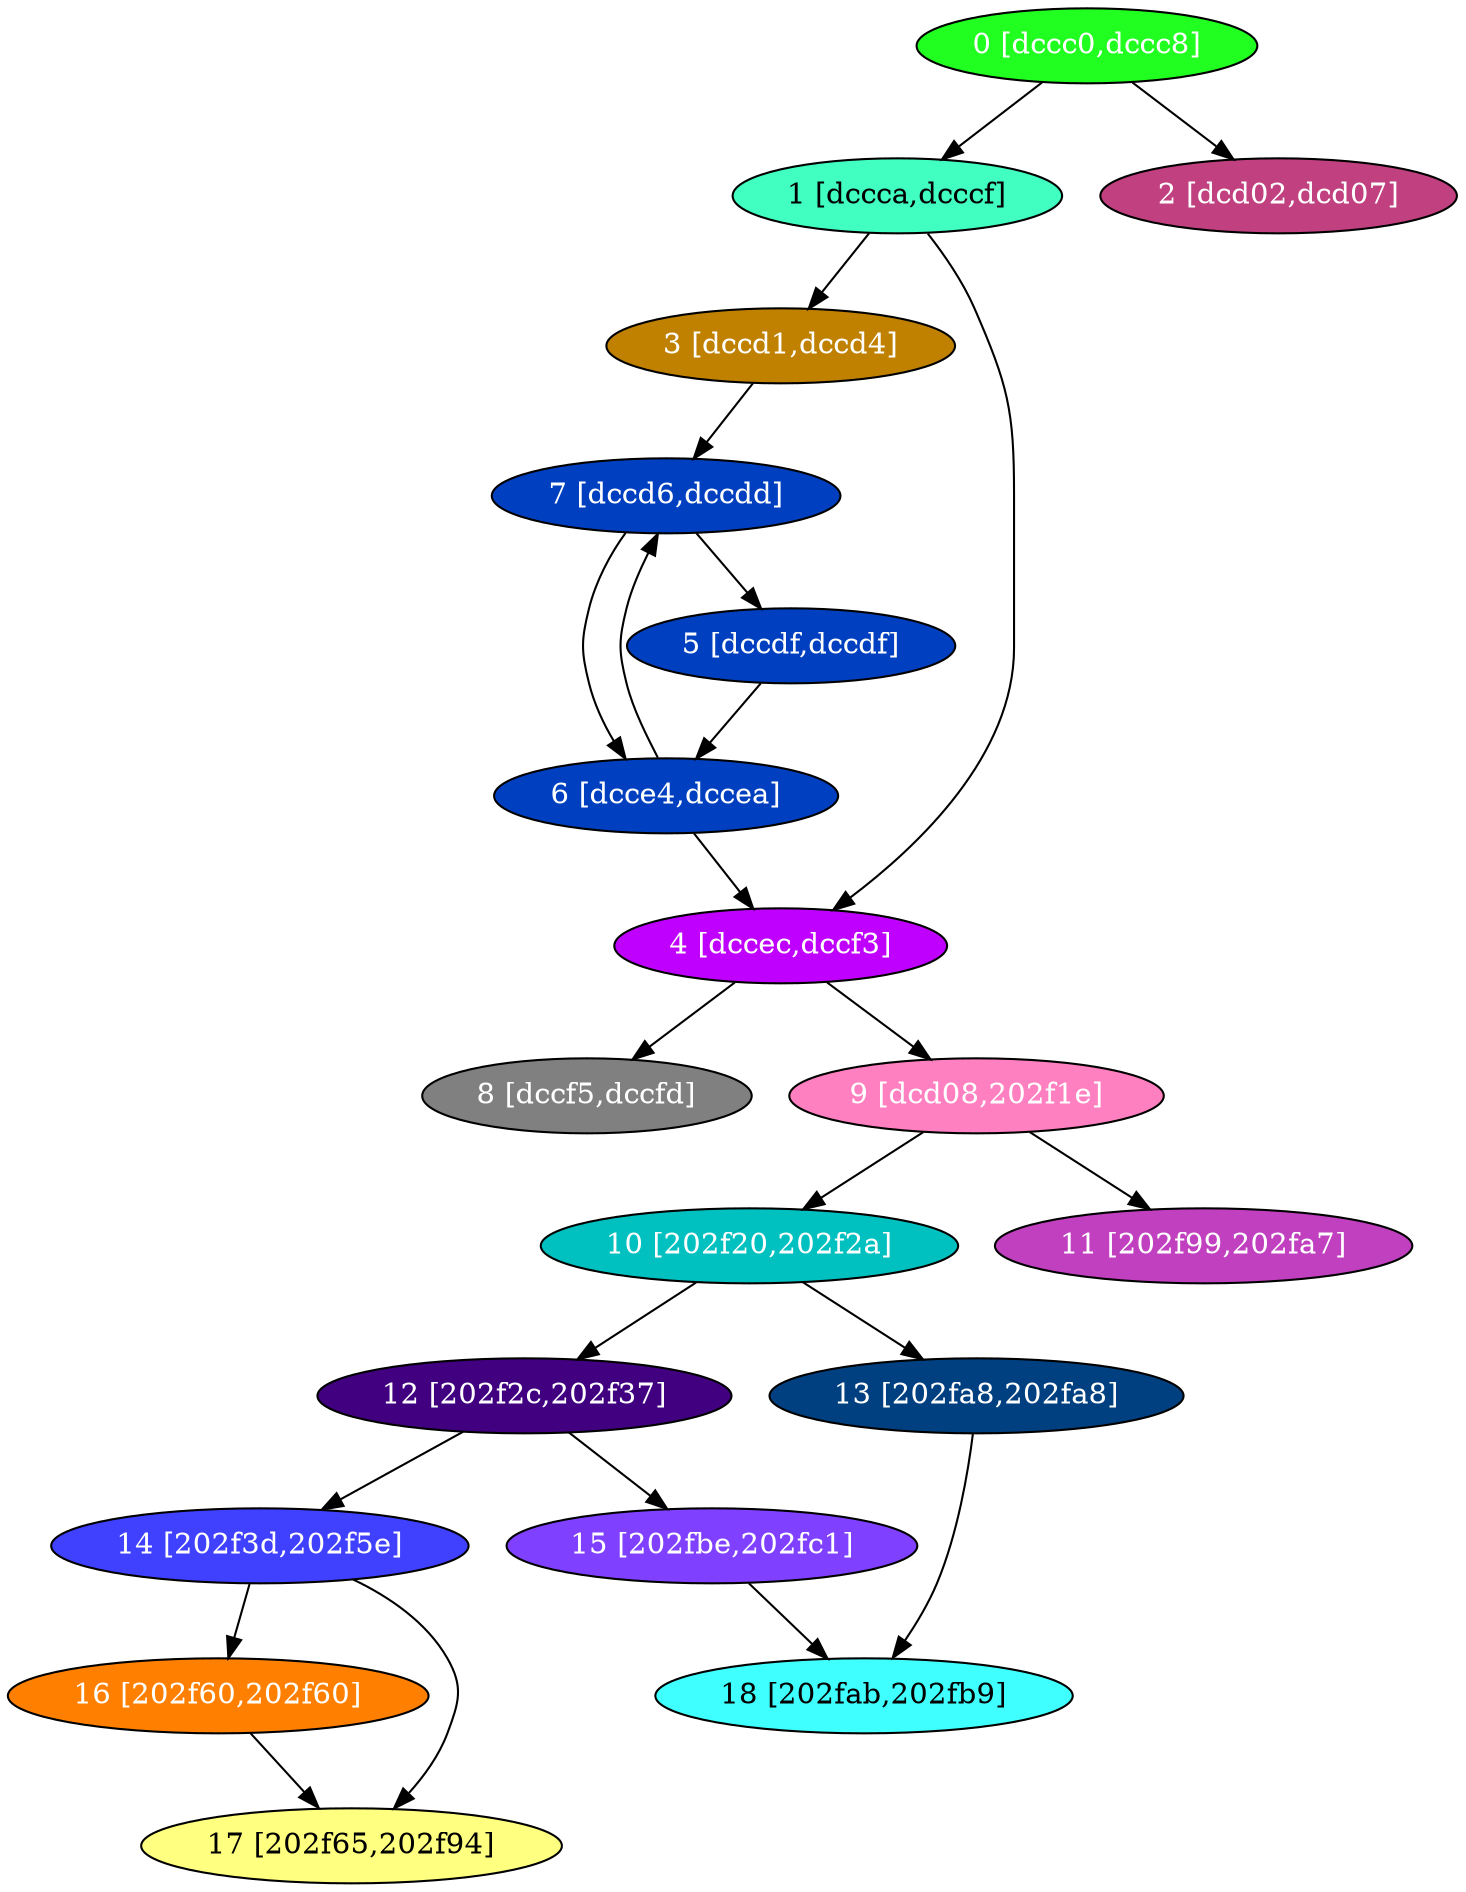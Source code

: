 diGraph libnss3{
	libnss3_0  [style=filled fillcolor="#20FF20" fontcolor="#ffffff" shape=oval label="0 [dccc0,dccc8]"]
	libnss3_1  [style=filled fillcolor="#40FFC0" fontcolor="#000000" shape=oval label="1 [dccca,dcccf]"]
	libnss3_2  [style=filled fillcolor="#C04080" fontcolor="#ffffff" shape=oval label="2 [dcd02,dcd07]"]
	libnss3_3  [style=filled fillcolor="#C08000" fontcolor="#ffffff" shape=oval label="3 [dccd1,dccd4]"]
	libnss3_4  [style=filled fillcolor="#C000FF" fontcolor="#ffffff" shape=oval label="4 [dccec,dccf3]"]
	libnss3_5  [style=filled fillcolor="#0040C0" fontcolor="#ffffff" shape=oval label="5 [dccdf,dccdf]"]
	libnss3_6  [style=filled fillcolor="#0040C0" fontcolor="#ffffff" shape=oval label="6 [dcce4,dccea]"]
	libnss3_7  [style=filled fillcolor="#0040C0" fontcolor="#ffffff" shape=oval label="7 [dccd6,dccdd]"]
	libnss3_8  [style=filled fillcolor="#808080" fontcolor="#ffffff" shape=oval label="8 [dccf5,dccfd]"]
	libnss3_9  [style=filled fillcolor="#FF80C0" fontcolor="#ffffff" shape=oval label="9 [dcd08,202f1e]"]
	libnss3_a  [style=filled fillcolor="#00C0C0" fontcolor="#ffffff" shape=oval label="10 [202f20,202f2a]"]
	libnss3_b  [style=filled fillcolor="#C040C0" fontcolor="#ffffff" shape=oval label="11 [202f99,202fa7]"]
	libnss3_c  [style=filled fillcolor="#400080" fontcolor="#ffffff" shape=oval label="12 [202f2c,202f37]"]
	libnss3_d  [style=filled fillcolor="#004080" fontcolor="#ffffff" shape=oval label="13 [202fa8,202fa8]"]
	libnss3_e  [style=filled fillcolor="#4040FF" fontcolor="#ffffff" shape=oval label="14 [202f3d,202f5e]"]
	libnss3_f  [style=filled fillcolor="#8040FF" fontcolor="#ffffff" shape=oval label="15 [202fbe,202fc1]"]
	libnss3_10  [style=filled fillcolor="#FF8000" fontcolor="#ffffff" shape=oval label="16 [202f60,202f60]"]
	libnss3_11  [style=filled fillcolor="#FFFF80" fontcolor="#000000" shape=oval label="17 [202f65,202f94]"]
	libnss3_12  [style=filled fillcolor="#40FFFF" fontcolor="#000000" shape=oval label="18 [202fab,202fb9]"]

	libnss3_0 -> libnss3_1
	libnss3_0 -> libnss3_2
	libnss3_1 -> libnss3_3
	libnss3_1 -> libnss3_4
	libnss3_3 -> libnss3_7
	libnss3_4 -> libnss3_8
	libnss3_4 -> libnss3_9
	libnss3_5 -> libnss3_6
	libnss3_6 -> libnss3_4
	libnss3_6 -> libnss3_7
	libnss3_7 -> libnss3_5
	libnss3_7 -> libnss3_6
	libnss3_9 -> libnss3_a
	libnss3_9 -> libnss3_b
	libnss3_a -> libnss3_c
	libnss3_a -> libnss3_d
	libnss3_c -> libnss3_e
	libnss3_c -> libnss3_f
	libnss3_d -> libnss3_12
	libnss3_e -> libnss3_10
	libnss3_e -> libnss3_11
	libnss3_f -> libnss3_12
	libnss3_10 -> libnss3_11
}